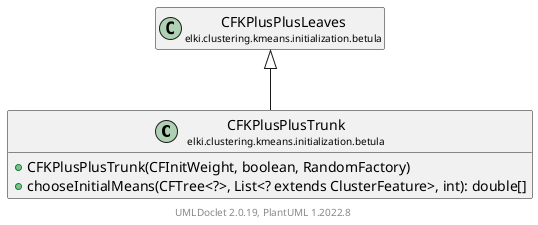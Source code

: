 @startuml
    remove .*\.(Instance|Par|Parameterizer|Factory)$
    set namespaceSeparator none
    hide empty fields
    hide empty methods

    class "<size:14>CFKPlusPlusTrunk\n<size:10>elki.clustering.kmeans.initialization.betula" as elki.clustering.kmeans.initialization.betula.CFKPlusPlusTrunk [[CFKPlusPlusTrunk.html]] {
        +CFKPlusPlusTrunk(CFInitWeight, boolean, RandomFactory)
        +chooseInitialMeans(CFTree<?>, List<? extends ClusterFeature>, int): double[]
    }

    class "<size:14>CFKPlusPlusLeaves\n<size:10>elki.clustering.kmeans.initialization.betula" as elki.clustering.kmeans.initialization.betula.CFKPlusPlusLeaves [[CFKPlusPlusLeaves.html]]
    class "<size:14>CFKPlusPlusTrunk.Par\n<size:10>elki.clustering.kmeans.initialization.betula" as elki.clustering.kmeans.initialization.betula.CFKPlusPlusTrunk.Par [[CFKPlusPlusTrunk.Par.html]]

    elki.clustering.kmeans.initialization.betula.CFKPlusPlusLeaves <|-- elki.clustering.kmeans.initialization.betula.CFKPlusPlusTrunk
    elki.clustering.kmeans.initialization.betula.CFKPlusPlusTrunk +-- elki.clustering.kmeans.initialization.betula.CFKPlusPlusTrunk.Par

    center footer UMLDoclet 2.0.19, PlantUML 1.2022.8
@enduml
